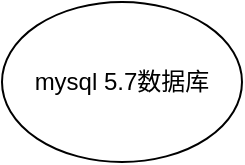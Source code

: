 <mxfile version="23.1.1" type="github">
  <diagram name="第 1 页" id="BaIi9u7aHFqwDKZlOI20">
    <mxGraphModel dx="1386" dy="751" grid="1" gridSize="10" guides="1" tooltips="1" connect="1" arrows="1" fold="1" page="0" pageScale="1" pageWidth="827" pageHeight="1169" math="0" shadow="0">
      <root>
        <mxCell id="0" />
        <mxCell id="1" parent="0" />
        <mxCell id="GCInlEy5cmwP7lyx617r-1" value="mysql 5.7数据库" style="ellipse;whiteSpace=wrap;html=1;" vertex="1" parent="1">
          <mxGeometry x="170" y="80" width="120" height="80" as="geometry" />
        </mxCell>
      </root>
    </mxGraphModel>
  </diagram>
</mxfile>
